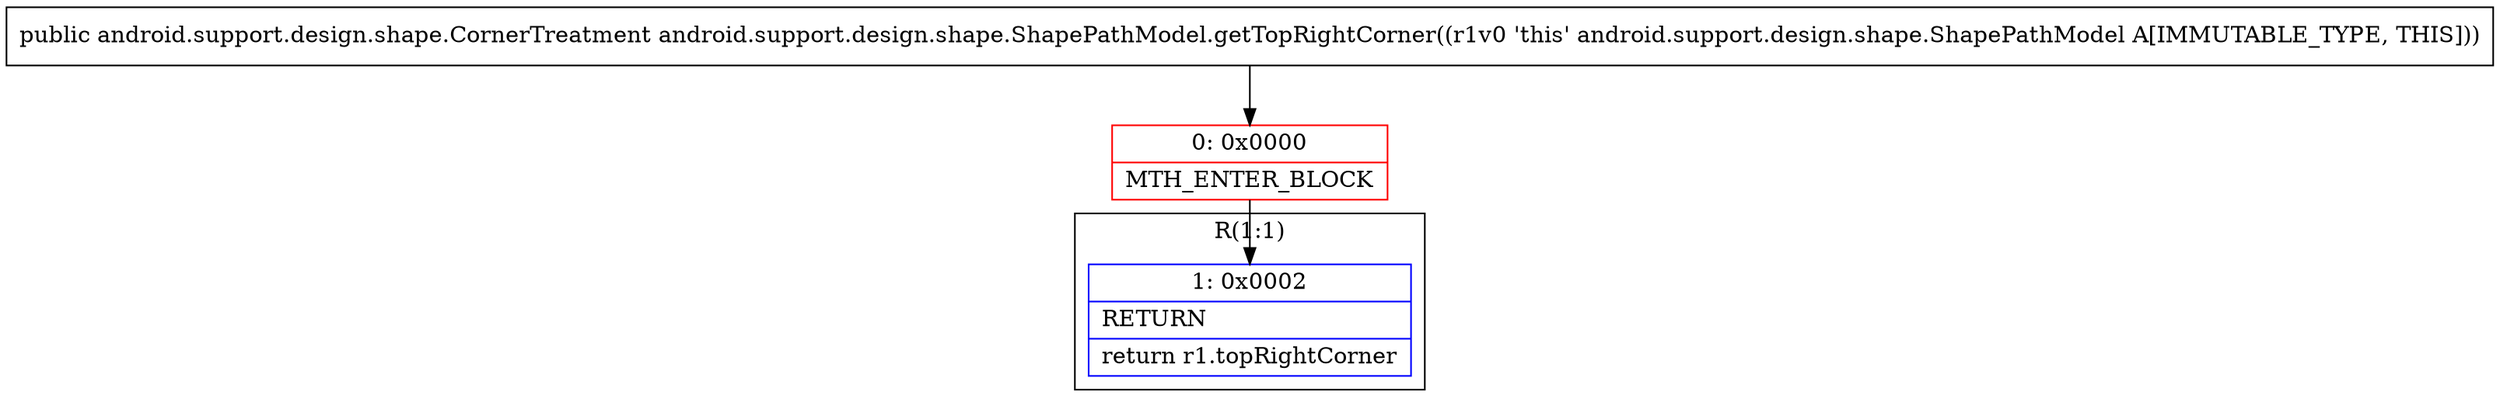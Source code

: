 digraph "CFG forandroid.support.design.shape.ShapePathModel.getTopRightCorner()Landroid\/support\/design\/shape\/CornerTreatment;" {
subgraph cluster_Region_1444694187 {
label = "R(1:1)";
node [shape=record,color=blue];
Node_1 [shape=record,label="{1\:\ 0x0002|RETURN\l|return r1.topRightCorner\l}"];
}
Node_0 [shape=record,color=red,label="{0\:\ 0x0000|MTH_ENTER_BLOCK\l}"];
MethodNode[shape=record,label="{public android.support.design.shape.CornerTreatment android.support.design.shape.ShapePathModel.getTopRightCorner((r1v0 'this' android.support.design.shape.ShapePathModel A[IMMUTABLE_TYPE, THIS])) }"];
MethodNode -> Node_0;
Node_0 -> Node_1;
}


